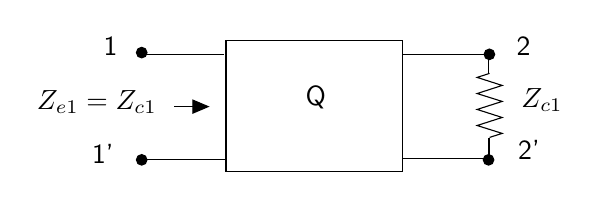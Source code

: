 \begin{tikzpicture}[y=-1cm]
\sf
\path (2.989,3.944) node[text=black,anchor=base west] {$Z_{c1}$};
\path (-1.393,3.964) node[text=black,anchor=base east] {$Z_{e1}=Z_{c1}$};
\draw[arrows=-triangle 45,black] (-1.296,3.933) -- (-0.847,3.933);
\draw[black] (2.702,4.336) -- (2.702,4.6);
\draw[black] (2.698,3.513) -- (2.698,3.313);
\draw[black] (2.709,3.511) -- (2.551,3.562) -- (2.869,3.664) -- (2.551,3.767) -- (2.869,3.867) -- (2.551,3.969) -- (2.869,4.071) -- (2.551,4.173) -- (2.869,4.273) -- (2.709,4.324);
\path (0.502,3.916) node[text=black,anchor=base] {Q};
\path (2.949,4.602) node[text=black,anchor=base west] {2'};
\path (2.929,3.278) node[text=black,anchor=base west] {2};
\path (-1.942,4.658) node[text=black,anchor=base east] {1'};
\path (-1.893,3.278) node[text=black,anchor=base east] {1};
\draw[black] (1.607,3.269) -- (2.689,3.269);
\draw[black] (1.596,4.589) -- (2.678,4.589);
\draw[black] (-1.74,3.269) -- (-0.658,3.269);
\draw[black] (-1.731,4.607) -- (-0.649,4.607);
\draw[black] (-0.638,3.091) rectangle (1.598,4.756);
\filldraw[black] (2.696,4.609) ellipse (0.067cm and 0.067cm);
\filldraw[black] (2.707,3.269) ellipse (0.067cm and 0.067cm);
\filldraw[black] (-1.709,4.609) ellipse (0.067cm and 0.067cm);
\filldraw[black] (-1.709,3.247) ellipse (0.067cm and 0.067cm);

\end{tikzpicture}%

%% Configure (x)emacs for this file ...
%% Local Variables:
%% mode: latex
%% End: